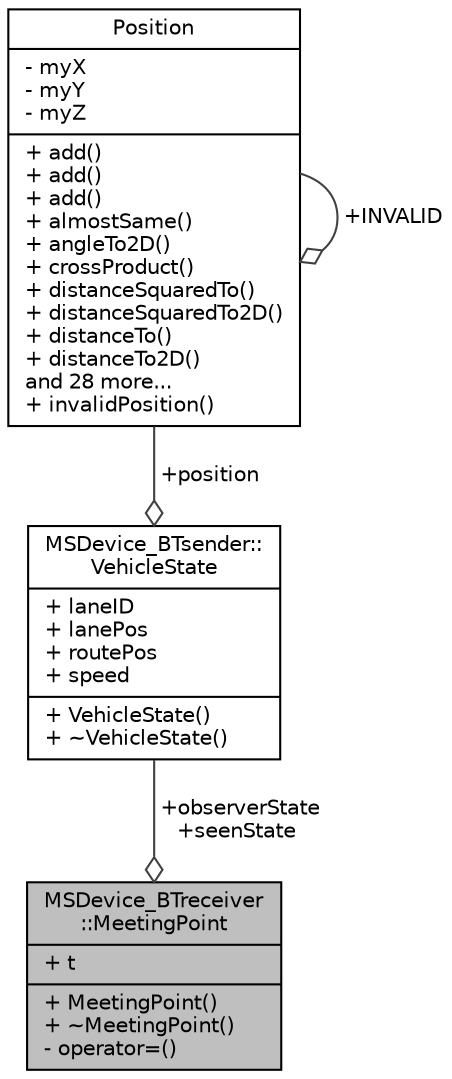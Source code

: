 digraph "MSDevice_BTreceiver::MeetingPoint"
{
  edge [fontname="Helvetica",fontsize="10",labelfontname="Helvetica",labelfontsize="10"];
  node [fontname="Helvetica",fontsize="10",shape=record];
  Node1 [label="{MSDevice_BTreceiver\l::MeetingPoint\n|+ t\l|+ MeetingPoint()\l+ ~MeetingPoint()\l- operator=()\l}",height=0.2,width=0.4,color="black", fillcolor="grey75", style="filled", fontcolor="black"];
  Node2 -> Node1 [color="grey25",fontsize="10",style="solid",label=" +observerState\n+seenState" ,arrowhead="odiamond",fontname="Helvetica"];
  Node2 [label="{MSDevice_BTsender::\lVehicleState\n|+ laneID\l+ lanePos\l+ routePos\l+ speed\l|+ VehicleState()\l+ ~VehicleState()\l}",height=0.2,width=0.4,color="black", fillcolor="white", style="filled",URL="$d4/d8f/class_m_s_device___b_tsender_1_1_vehicle_state.html",tooltip="A single movement state of the vehicle. "];
  Node3 -> Node2 [color="grey25",fontsize="10",style="solid",label=" +position" ,arrowhead="odiamond",fontname="Helvetica"];
  Node3 [label="{Position\n|- myX\l- myY\l- myZ\l|+ add()\l+ add()\l+ add()\l+ almostSame()\l+ angleTo2D()\l+ crossProduct()\l+ distanceSquaredTo()\l+ distanceSquaredTo2D()\l+ distanceTo()\l+ distanceTo2D()\land 28 more...\l+ invalidPosition()\l}",height=0.2,width=0.4,color="black", fillcolor="white", style="filled",URL="$d7/d3b/class_position.html",tooltip="A point in 2D or 3D with translation and scaling methods. "];
  Node3 -> Node3 [color="grey25",fontsize="10",style="solid",label=" +INVALID" ,arrowhead="odiamond",fontname="Helvetica"];
}
